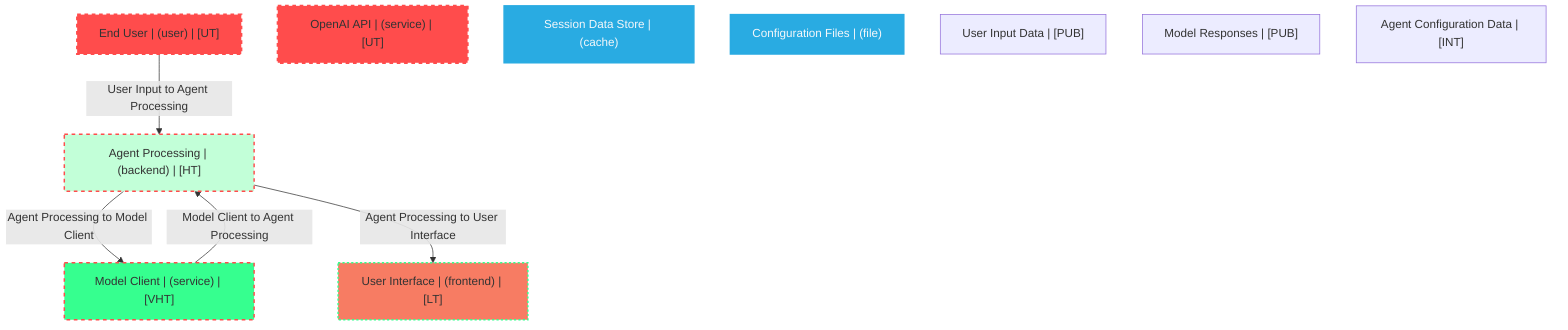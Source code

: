 graph TB
  node_01F8M3Z5F1A4J8F9D6K8Z5H3F13["End User | (user) | [UT]"]:::untrusted
  node_01F8M3Z5F1A4J8F9D6K8Z5H3F14["OpenAI API | (service) | [UT]"]:::untrusted
  node_01F8M3Z5F1A4J8F9D6K8Z5H3F8["User Interface | (frontend) | [LT]"]:::lowTrust
  node_01F8M3Z5F1A4J8F9D6K8Z5H3F9["Agent Processing | (backend) | [HT]"]:::highTrust
  node_01F8M3Z5F1A4J8F9D6K8Z5H3F10["Model Client | (service) | [VHT]"]:::veryHighTrust
  node_01F8M3Z5F1A4J8F9D6K8Z5H3F11["Session Data Store | (cache)"]:::dataStore
  node_01F8M3Z5F1A4J8F9D6K8Z5H3F12["Configuration Files | (file)"]:::dataStore
  node_01F8M3Z5F1A4J8F9D6K8Z5H3F5["User Input Data | [PUB]"]:::dataAsset,public
  node_01F8M3Z5F1A4J8F9D6K8Z5H3F6["Model Responses | [PUB]"]:::dataAsset,public
  node_01F8M3Z5F1A4J8F9D6K8Z5H3F7["Agent Configuration Data | [INT]"]:::dataAsset,internal

  node_01F8M3Z5F1A4J8F9D6K8Z5H3F13 -->|User Input to Agent Processing| node_01F8M3Z5F1A4J8F9D6K8Z5H3F9:::encryptedFlow
  node_01F8M3Z5F1A4J8F9D6K8Z5H3F9 -->|Agent Processing to Model Client| node_01F8M3Z5F1A4J8F9D6K8Z5H3F10:::unencryptedFlow
  node_01F8M3Z5F1A4J8F9D6K8Z5H3F10 -->|Model Client to Agent Processing| node_01F8M3Z5F1A4J8F9D6K8Z5H3F9:::unencryptedFlow
  node_01F8M3Z5F1A4J8F9D6K8Z5H3F9 -->|Agent Processing to User Interface| node_01F8M3Z5F1A4J8F9D6K8Z5H3F8:::encryptedFlow

  classDef externalEntity fill:#FF4C4C,stroke:#FF4C4C,stroke-width:2px,color:#F5F7FA
  classDef process fill:#36FF8F,stroke:#36FF8F,stroke-width:2px,color:#0B0D17
  classDef dataStore fill:#29ABE2,stroke:#29ABE2,stroke-width:2px,color:#F5F7FA
  classDef dataAsset fill:#A259FF,stroke:#c3a4ff,stroke-width:2px,color:#F5F7FA
  classDef untrusted fill:#FF4C4C,stroke:#FF4C4C,stroke-width:3px,stroke-dasharray:5 5
  classDef lowTrust fill:#f77c63,stroke:#f77c63,stroke-width:2px,stroke-dasharray:3 3
  classDef mediumTrust fill:#FFD300,stroke:#FFD300,stroke-width:2px
  classDef highTrust fill:#C2FFD8,stroke:#36FF8F,stroke-width:2px
  classDef veryHighTrust fill:#36FF8F,stroke:#36FF8F,stroke-width:3px
  classDef public fill:#C2FFD8,stroke:#36FF8F,stroke-width:1px
  classDef internal fill:#FFF2B3,stroke:#FFD300,stroke-width:1px
  classDef confidential fill:#FFB3B3,stroke:#FF4C4C,stroke-width:2px
  classDef restricted fill:#FF4C4C,stroke:#FF4C4C,stroke-width:3px
  classDef pii fill:#ffa1ad,stroke:#A259FF,stroke-width:2px
  classDef pci fill:#FF4C4C,stroke:#FF4C4C,stroke-width:3px
  classDef phi fill:#ffa1ad,stroke:#A259FF,stroke-width:3px
  classDef encryptedFlow stroke:#36FF8F,stroke-width:2px
  classDef unencryptedFlow stroke:#FF4C4C,stroke-width:2px,stroke-dasharray:5 5
  classDef authenticatedFlow stroke:#29ABE2,stroke-width:2px
  classDef trustBoundary fill:transparent,stroke:#2E3440,stroke-width:3px,stroke-dasharray:10 5